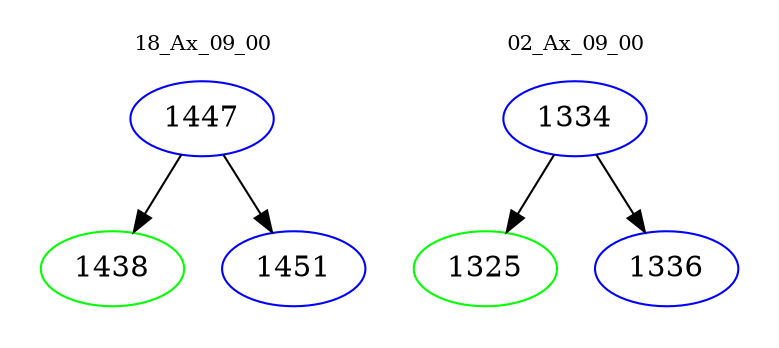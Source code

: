 digraph{
subgraph cluster_0 {
color = white
label = "18_Ax_09_00";
fontsize=10;
T0_1447 [label="1447", color="blue"]
T0_1447 -> T0_1438 [color="black"]
T0_1438 [label="1438", color="green"]
T0_1447 -> T0_1451 [color="black"]
T0_1451 [label="1451", color="blue"]
}
subgraph cluster_1 {
color = white
label = "02_Ax_09_00";
fontsize=10;
T1_1334 [label="1334", color="blue"]
T1_1334 -> T1_1325 [color="black"]
T1_1325 [label="1325", color="green"]
T1_1334 -> T1_1336 [color="black"]
T1_1336 [label="1336", color="blue"]
}
}
